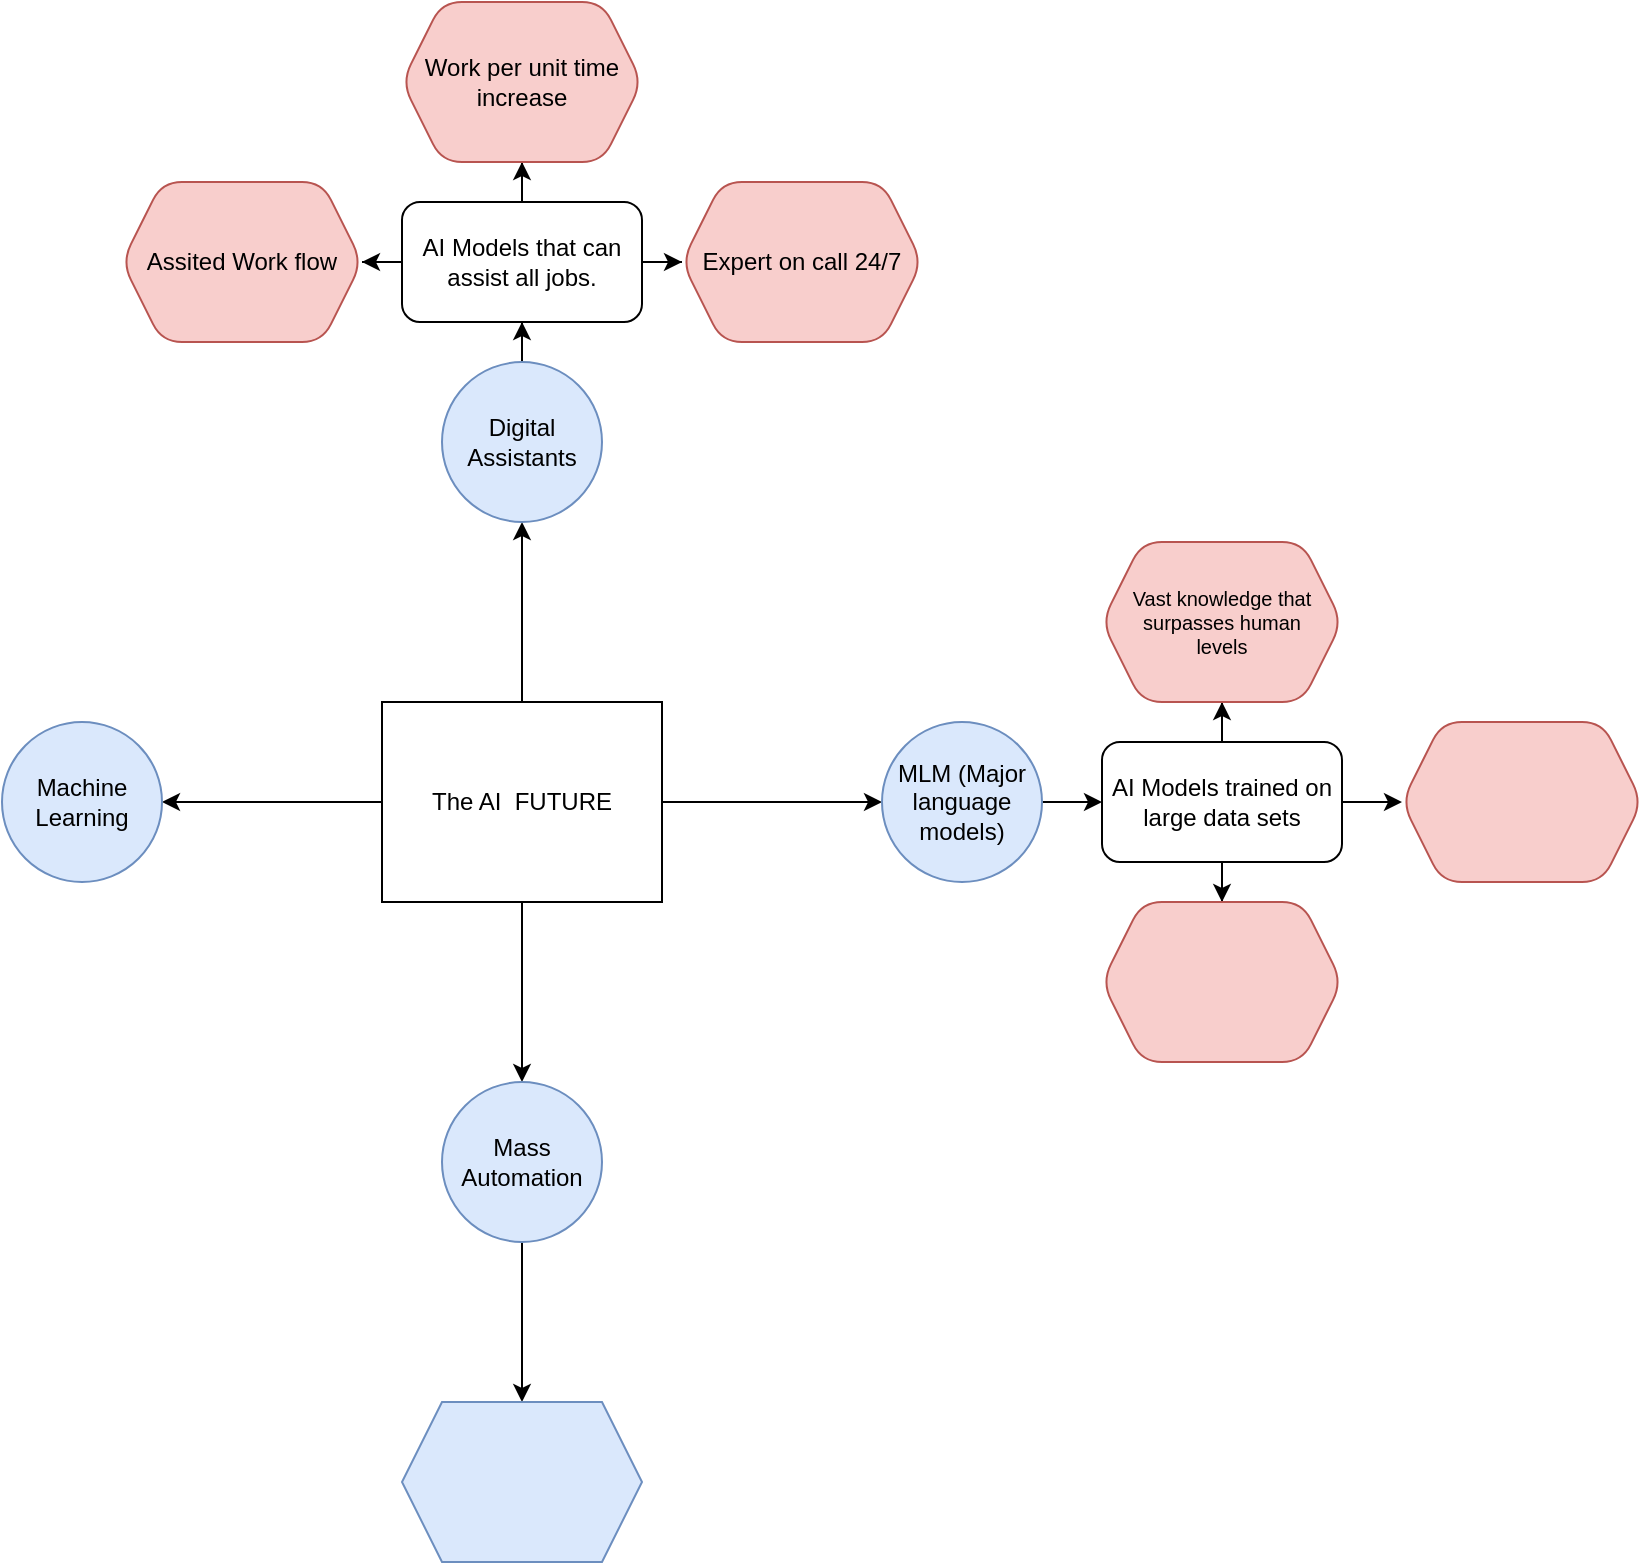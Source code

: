 <mxfile version="22.1.5" type="github">
  <diagram name="Page-1" id="GBvbI8wFCj357S28_C-m">
    <mxGraphModel dx="954" dy="1816" grid="1" gridSize="10" guides="1" tooltips="1" connect="1" arrows="1" fold="1" page="1" pageScale="1" pageWidth="827" pageHeight="1169" math="0" shadow="0">
      <root>
        <mxCell id="0" />
        <mxCell id="1" parent="0" />
        <mxCell id="U4efHT_6-B_aqJvIKM52-3" value="" style="edgeStyle=orthogonalEdgeStyle;rounded=0;orthogonalLoop=1;jettySize=auto;html=1;" edge="1" parent="1" source="U4efHT_6-B_aqJvIKM52-1" target="U4efHT_6-B_aqJvIKM52-2">
          <mxGeometry relative="1" as="geometry" />
        </mxCell>
        <mxCell id="U4efHT_6-B_aqJvIKM52-5" value="" style="edgeStyle=orthogonalEdgeStyle;rounded=0;orthogonalLoop=1;jettySize=auto;html=1;" edge="1" parent="1" source="U4efHT_6-B_aqJvIKM52-1" target="U4efHT_6-B_aqJvIKM52-4">
          <mxGeometry relative="1" as="geometry" />
        </mxCell>
        <mxCell id="U4efHT_6-B_aqJvIKM52-7" value="" style="edgeStyle=orthogonalEdgeStyle;rounded=0;orthogonalLoop=1;jettySize=auto;html=1;" edge="1" parent="1" source="U4efHT_6-B_aqJvIKM52-1" target="U4efHT_6-B_aqJvIKM52-6">
          <mxGeometry relative="1" as="geometry" />
        </mxCell>
        <mxCell id="U4efHT_6-B_aqJvIKM52-9" value="" style="edgeStyle=orthogonalEdgeStyle;rounded=0;orthogonalLoop=1;jettySize=auto;html=1;" edge="1" parent="1" source="U4efHT_6-B_aqJvIKM52-1" target="U4efHT_6-B_aqJvIKM52-8">
          <mxGeometry relative="1" as="geometry" />
        </mxCell>
        <mxCell id="U4efHT_6-B_aqJvIKM52-1" value="The AI &amp;nbsp;FUTURE" style="rounded=0;whiteSpace=wrap;html=1;" vertex="1" parent="1">
          <mxGeometry x="330" y="270" width="140" height="100" as="geometry" />
        </mxCell>
        <mxCell id="U4efHT_6-B_aqJvIKM52-25" value="" style="edgeStyle=orthogonalEdgeStyle;rounded=0;orthogonalLoop=1;jettySize=auto;html=1;" edge="1" parent="1" source="U4efHT_6-B_aqJvIKM52-2" target="U4efHT_6-B_aqJvIKM52-24">
          <mxGeometry relative="1" as="geometry" />
        </mxCell>
        <mxCell id="U4efHT_6-B_aqJvIKM52-2" value="MLM (Major language models)" style="ellipse;whiteSpace=wrap;html=1;rounded=0;fillColor=#dae8fc;strokeColor=#6c8ebf;" vertex="1" parent="1">
          <mxGeometry x="580" y="280" width="80" height="80" as="geometry" />
        </mxCell>
        <mxCell id="U4efHT_6-B_aqJvIKM52-13" value="" style="edgeStyle=orthogonalEdgeStyle;rounded=0;orthogonalLoop=1;jettySize=auto;html=1;" edge="1" parent="1" source="U4efHT_6-B_aqJvIKM52-4" target="U4efHT_6-B_aqJvIKM52-12">
          <mxGeometry relative="1" as="geometry" />
        </mxCell>
        <mxCell id="U4efHT_6-B_aqJvIKM52-4" value="Digital Assistants" style="ellipse;whiteSpace=wrap;html=1;rounded=0;fillColor=#dae8fc;strokeColor=#6c8ebf;" vertex="1" parent="1">
          <mxGeometry x="360" y="100" width="80" height="80" as="geometry" />
        </mxCell>
        <mxCell id="U4efHT_6-B_aqJvIKM52-33" value="" style="edgeStyle=orthogonalEdgeStyle;rounded=0;orthogonalLoop=1;jettySize=auto;html=1;" edge="1" parent="1" source="U4efHT_6-B_aqJvIKM52-6" target="U4efHT_6-B_aqJvIKM52-32">
          <mxGeometry relative="1" as="geometry" />
        </mxCell>
        <mxCell id="U4efHT_6-B_aqJvIKM52-6" value="Mass Automation" style="ellipse;whiteSpace=wrap;html=1;rounded=0;fillColor=#dae8fc;strokeColor=#6c8ebf;" vertex="1" parent="1">
          <mxGeometry x="360" y="460" width="80" height="80" as="geometry" />
        </mxCell>
        <mxCell id="U4efHT_6-B_aqJvIKM52-8" value="Machine Learning" style="ellipse;whiteSpace=wrap;html=1;rounded=0;fillColor=#dae8fc;strokeColor=#6c8ebf;" vertex="1" parent="1">
          <mxGeometry x="140" y="280" width="80" height="80" as="geometry" />
        </mxCell>
        <mxCell id="U4efHT_6-B_aqJvIKM52-19" value="" style="edgeStyle=orthogonalEdgeStyle;rounded=0;orthogonalLoop=1;jettySize=auto;html=1;" edge="1" parent="1" source="U4efHT_6-B_aqJvIKM52-12" target="U4efHT_6-B_aqJvIKM52-18">
          <mxGeometry relative="1" as="geometry" />
        </mxCell>
        <mxCell id="U4efHT_6-B_aqJvIKM52-21" value="" style="edgeStyle=orthogonalEdgeStyle;rounded=0;orthogonalLoop=1;jettySize=auto;html=1;" edge="1" parent="1" source="U4efHT_6-B_aqJvIKM52-12" target="U4efHT_6-B_aqJvIKM52-20">
          <mxGeometry relative="1" as="geometry" />
        </mxCell>
        <mxCell id="U4efHT_6-B_aqJvIKM52-23" value="" style="edgeStyle=orthogonalEdgeStyle;rounded=0;orthogonalLoop=1;jettySize=auto;html=1;" edge="1" parent="1" source="U4efHT_6-B_aqJvIKM52-12" target="U4efHT_6-B_aqJvIKM52-22">
          <mxGeometry relative="1" as="geometry" />
        </mxCell>
        <mxCell id="U4efHT_6-B_aqJvIKM52-12" value="AI Models that can assist all jobs." style="rounded=1;whiteSpace=wrap;html=1;" vertex="1" parent="1">
          <mxGeometry x="340" y="20" width="120" height="60" as="geometry" />
        </mxCell>
        <mxCell id="U4efHT_6-B_aqJvIKM52-18" value="Assited Work flow" style="shape=hexagon;perimeter=hexagonPerimeter2;whiteSpace=wrap;html=1;fixedSize=1;rounded=1;fillColor=#f8cecc;strokeColor=#b85450;" vertex="1" parent="1">
          <mxGeometry x="200" y="10" width="120" height="80" as="geometry" />
        </mxCell>
        <mxCell id="U4efHT_6-B_aqJvIKM52-20" value="Work per unit time increase" style="shape=hexagon;perimeter=hexagonPerimeter2;whiteSpace=wrap;html=1;fixedSize=1;rounded=1;fillColor=#f8cecc;strokeColor=#b85450;" vertex="1" parent="1">
          <mxGeometry x="340" y="-80" width="120" height="80" as="geometry" />
        </mxCell>
        <mxCell id="U4efHT_6-B_aqJvIKM52-22" value="Expert on call 24/7" style="shape=hexagon;perimeter=hexagonPerimeter2;whiteSpace=wrap;html=1;fixedSize=1;rounded=1;fillColor=#f8cecc;strokeColor=#b85450;" vertex="1" parent="1">
          <mxGeometry x="480" y="10" width="120" height="80" as="geometry" />
        </mxCell>
        <mxCell id="U4efHT_6-B_aqJvIKM52-27" value="" style="edgeStyle=orthogonalEdgeStyle;rounded=0;orthogonalLoop=1;jettySize=auto;html=1;" edge="1" parent="1" source="U4efHT_6-B_aqJvIKM52-24" target="U4efHT_6-B_aqJvIKM52-26">
          <mxGeometry relative="1" as="geometry" />
        </mxCell>
        <mxCell id="U4efHT_6-B_aqJvIKM52-29" value="" style="edgeStyle=orthogonalEdgeStyle;rounded=0;orthogonalLoop=1;jettySize=auto;html=1;" edge="1" parent="1" source="U4efHT_6-B_aqJvIKM52-24" target="U4efHT_6-B_aqJvIKM52-28">
          <mxGeometry relative="1" as="geometry" />
        </mxCell>
        <mxCell id="U4efHT_6-B_aqJvIKM52-31" value="" style="edgeStyle=orthogonalEdgeStyle;rounded=0;orthogonalLoop=1;jettySize=auto;html=1;" edge="1" parent="1" source="U4efHT_6-B_aqJvIKM52-24" target="U4efHT_6-B_aqJvIKM52-30">
          <mxGeometry relative="1" as="geometry" />
        </mxCell>
        <mxCell id="U4efHT_6-B_aqJvIKM52-24" value="AI Models trained on large data sets" style="whiteSpace=wrap;html=1;rounded=1;" vertex="1" parent="1">
          <mxGeometry x="690" y="290" width="120" height="60" as="geometry" />
        </mxCell>
        <mxCell id="U4efHT_6-B_aqJvIKM52-26" value="Vast knowledge that surpasses human &lt;br&gt;levels" style="shape=hexagon;perimeter=hexagonPerimeter2;whiteSpace=wrap;html=1;fixedSize=1;rounded=1;fillColor=#f8cecc;strokeColor=#b85450;fontSize=10;" vertex="1" parent="1">
          <mxGeometry x="690" y="190" width="120" height="80" as="geometry" />
        </mxCell>
        <mxCell id="U4efHT_6-B_aqJvIKM52-28" value="" style="shape=hexagon;perimeter=hexagonPerimeter2;whiteSpace=wrap;html=1;fixedSize=1;rounded=1;fillColor=#f8cecc;strokeColor=#b85450;" vertex="1" parent="1">
          <mxGeometry x="840" y="280" width="120" height="80" as="geometry" />
        </mxCell>
        <mxCell id="U4efHT_6-B_aqJvIKM52-30" value="" style="shape=hexagon;perimeter=hexagonPerimeter2;whiteSpace=wrap;html=1;fixedSize=1;rounded=1;fillColor=#f8cecc;strokeColor=#b85450;" vertex="1" parent="1">
          <mxGeometry x="690" y="370" width="120" height="80" as="geometry" />
        </mxCell>
        <mxCell id="U4efHT_6-B_aqJvIKM52-32" value="" style="shape=hexagon;perimeter=hexagonPerimeter2;whiteSpace=wrap;html=1;fixedSize=1;fillColor=#dae8fc;strokeColor=#6c8ebf;rounded=0;" vertex="1" parent="1">
          <mxGeometry x="340" y="620" width="120" height="80" as="geometry" />
        </mxCell>
      </root>
    </mxGraphModel>
  </diagram>
</mxfile>
